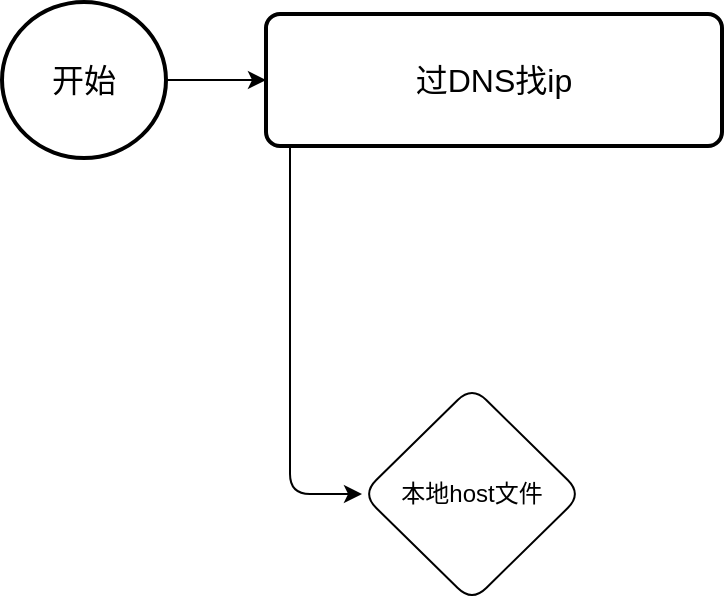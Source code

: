 <mxfile version="13.7.3" type="device"><diagram id="C5RBs43oDa-KdzZeNtuy" name="Page-1"><mxGraphModel dx="1086" dy="667" grid="1" gridSize="12" guides="1" tooltips="1" connect="1" arrows="1" fold="1" page="1" pageScale="1" pageWidth="827" pageHeight="1169" math="0" shadow="0"><root><mxCell id="WIyWlLk6GJQsqaUBKTNV-0"/><mxCell id="WIyWlLk6GJQsqaUBKTNV-1" parent="WIyWlLk6GJQsqaUBKTNV-0"/><mxCell id="VoGBBLFK_CJP5eWJKGxU-2" style="edgeStyle=orthogonalEdgeStyle;orthogonalLoop=1;jettySize=auto;html=1;exitX=1;exitY=0.5;exitDx=0;exitDy=0;exitPerimeter=0;entryX=0;entryY=0.5;entryDx=0;entryDy=0;fontSize=16;" edge="1" parent="WIyWlLk6GJQsqaUBKTNV-1" source="VoGBBLFK_CJP5eWJKGxU-0" target="VoGBBLFK_CJP5eWJKGxU-1"><mxGeometry relative="1" as="geometry"/></mxCell><mxCell id="VoGBBLFK_CJP5eWJKGxU-0" value="开始" style="strokeWidth=2;html=1;shape=mxgraph.flowchart.start_2;whiteSpace=wrap;fontSize=16;rounded=1;" vertex="1" parent="WIyWlLk6GJQsqaUBKTNV-1"><mxGeometry x="60" y="84" width="82" height="78" as="geometry"/></mxCell><mxCell id="VoGBBLFK_CJP5eWJKGxU-7" style="edgeStyle=orthogonalEdgeStyle;rounded=1;orthogonalLoop=1;jettySize=auto;html=1;entryX=0;entryY=0.5;entryDx=0;entryDy=0;" edge="1" parent="WIyWlLk6GJQsqaUBKTNV-1" source="VoGBBLFK_CJP5eWJKGxU-1" target="VoGBBLFK_CJP5eWJKGxU-4"><mxGeometry relative="1" as="geometry"><Array as="points"><mxPoint x="204" y="330"/></Array></mxGeometry></mxCell><mxCell id="VoGBBLFK_CJP5eWJKGxU-1" value="过DNS找ip" style="whiteSpace=wrap;html=1;absoluteArcSize=1;arcSize=14;strokeWidth=2;fontSize=16;rounded=1;" vertex="1" parent="WIyWlLk6GJQsqaUBKTNV-1"><mxGeometry x="192" y="90" width="228" height="66" as="geometry"/></mxCell><mxCell id="VoGBBLFK_CJP5eWJKGxU-4" value="本地host文件" style="rhombus;whiteSpace=wrap;html=1;rounded=1;" vertex="1" parent="WIyWlLk6GJQsqaUBKTNV-1"><mxGeometry x="240" y="276" width="110" height="108" as="geometry"/></mxCell></root></mxGraphModel></diagram></mxfile>